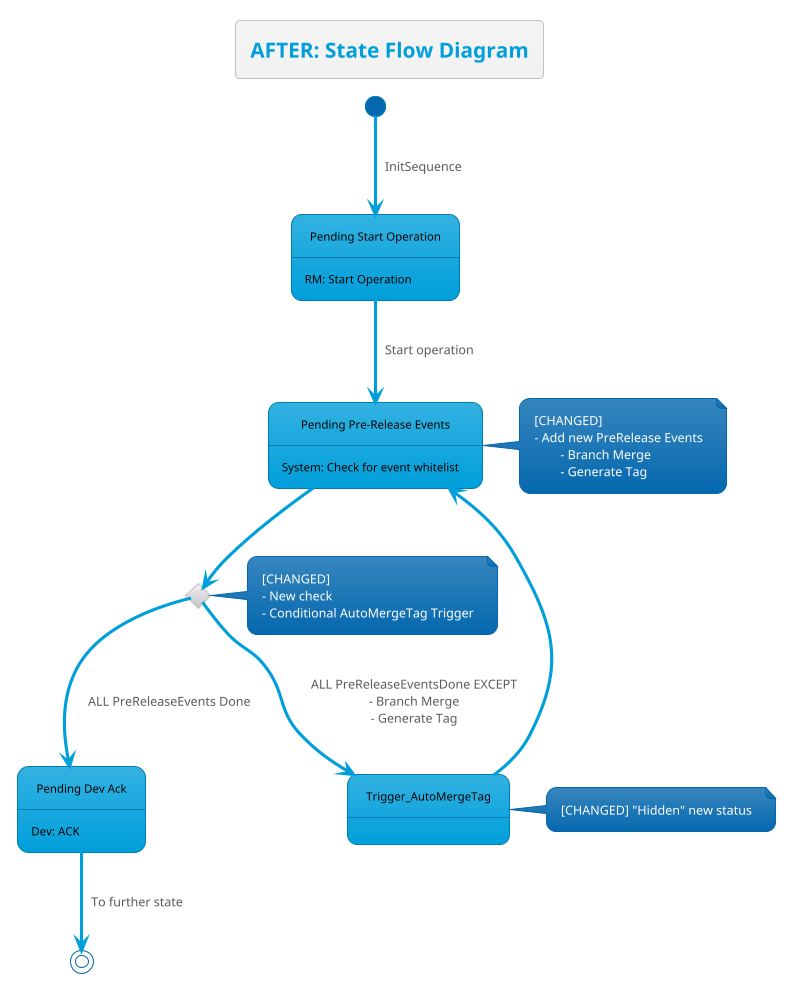 @startuml
!theme bluegray
skinparam FooterFontColor black
skinparam StateFontColor black

state "Pending Start Operation" as preOp
state "Pending Dev Ack" as pendingDevAck
state "Pending Pre-Release Events" as pendingPreReleaseEvents
state AutoTagChoice <<choice>>

title AFTER: State Flow Diagram

[*] --> preOp : InitSequence
preOp: RM: Start Operation

note right of pendingPreReleaseEvents : [CHANGED] \n- Add new PreRelease Events\n\t- Branch Merge\n\t- Generate Tag
preOp --> pendingPreReleaseEvents : Start operation

' pendingPreReleaseEvents --> pendingDevAck : All events passed
pendingPreReleaseEvents: System: Check for event whitelist
pendingPreReleaseEvents --> AutoTagChoice

note right of AutoTagChoice : [CHANGED]\n- New check\n- Conditional AutoMergeTag Trigger
AutoTagChoice --> pendingDevAck : ALL PreReleaseEvents Done
AutoTagChoice --> Trigger_AutoMergeTag : ALL PreReleaseEventsDone EXCEPT\n- Branch Merge\n- Generate Tag

note right of Trigger_AutoMergeTag : [CHANGED] "Hidden" new status
Trigger_AutoMergeTag --> pendingPreReleaseEvents

pendingDevAck: Dev: ACK
pendingDevAck --> [*] : To further state

@enduml